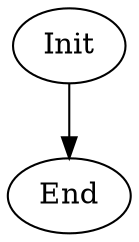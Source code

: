 #init Init
digraph "self.statemachine" {
    Init [comment=""]
    Init -> End [label=""]
    End [comment=""]
}
